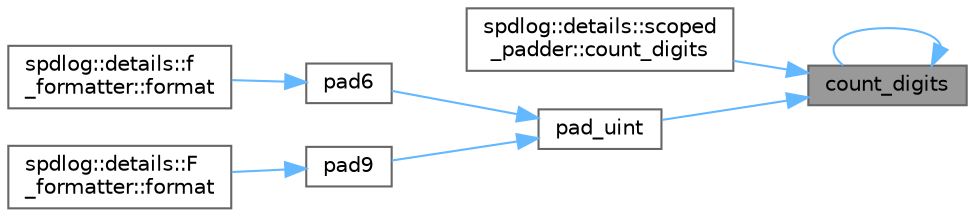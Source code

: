 digraph "count_digits"
{
 // LATEX_PDF_SIZE
  bgcolor="transparent";
  edge [fontname=Helvetica,fontsize=10,labelfontname=Helvetica,labelfontsize=10];
  node [fontname=Helvetica,fontsize=10,shape=box,height=0.2,width=0.4];
  rankdir="RL";
  Node1 [id="Node000001",label="count_digits",height=0.2,width=0.4,color="gray40", fillcolor="grey60", style="filled", fontcolor="black",tooltip=" "];
  Node1 -> Node1 [id="edge1_Node000001_Node000001",dir="back",color="steelblue1",style="solid",tooltip=" "];
  Node1 -> Node2 [id="edge2_Node000001_Node000002",dir="back",color="steelblue1",style="solid",tooltip=" "];
  Node2 [id="Node000002",label="spdlog::details::scoped\l_padder::count_digits",height=0.2,width=0.4,color="grey40", fillcolor="white", style="filled",URL="$classspdlog_1_1details_1_1scoped__padder.html#a1f61dd0a25515c5be78285353f1fef12",tooltip=" "];
  Node1 -> Node3 [id="edge3_Node000001_Node000003",dir="back",color="steelblue1",style="solid",tooltip=" "];
  Node3 [id="Node000003",label="pad_uint",height=0.2,width=0.4,color="grey40", fillcolor="white", style="filled",URL="$namespacespdlog_1_1details_1_1fmt__helper.html#a9d66984e6d5a0b3e6a18a0c880a4fd9b",tooltip=" "];
  Node3 -> Node4 [id="edge4_Node000003_Node000004",dir="back",color="steelblue1",style="solid",tooltip=" "];
  Node4 [id="Node000004",label="pad6",height=0.2,width=0.4,color="grey40", fillcolor="white", style="filled",URL="$namespacespdlog_1_1details_1_1fmt__helper.html#a1610d569c2bad4a6dd88e3cdc4bc8628",tooltip=" "];
  Node4 -> Node5 [id="edge5_Node000004_Node000005",dir="back",color="steelblue1",style="solid",tooltip=" "];
  Node5 [id="Node000005",label="spdlog::details::f\l_formatter::format",height=0.2,width=0.4,color="grey40", fillcolor="white", style="filled",URL="$classspdlog_1_1details_1_1f__formatter.html#af601ebc095d6f89b1546cf6360c6ea2d",tooltip=" "];
  Node3 -> Node6 [id="edge6_Node000003_Node000006",dir="back",color="steelblue1",style="solid",tooltip=" "];
  Node6 [id="Node000006",label="pad9",height=0.2,width=0.4,color="grey40", fillcolor="white", style="filled",URL="$namespacespdlog_1_1details_1_1fmt__helper.html#af0a65308eb65633d927c6b800efd648f",tooltip=" "];
  Node6 -> Node7 [id="edge7_Node000006_Node000007",dir="back",color="steelblue1",style="solid",tooltip=" "];
  Node7 [id="Node000007",label="spdlog::details::F\l_formatter::format",height=0.2,width=0.4,color="grey40", fillcolor="white", style="filled",URL="$classspdlog_1_1details_1_1_f__formatter.html#af601ebc095d6f89b1546cf6360c6ea2d",tooltip=" "];
}
